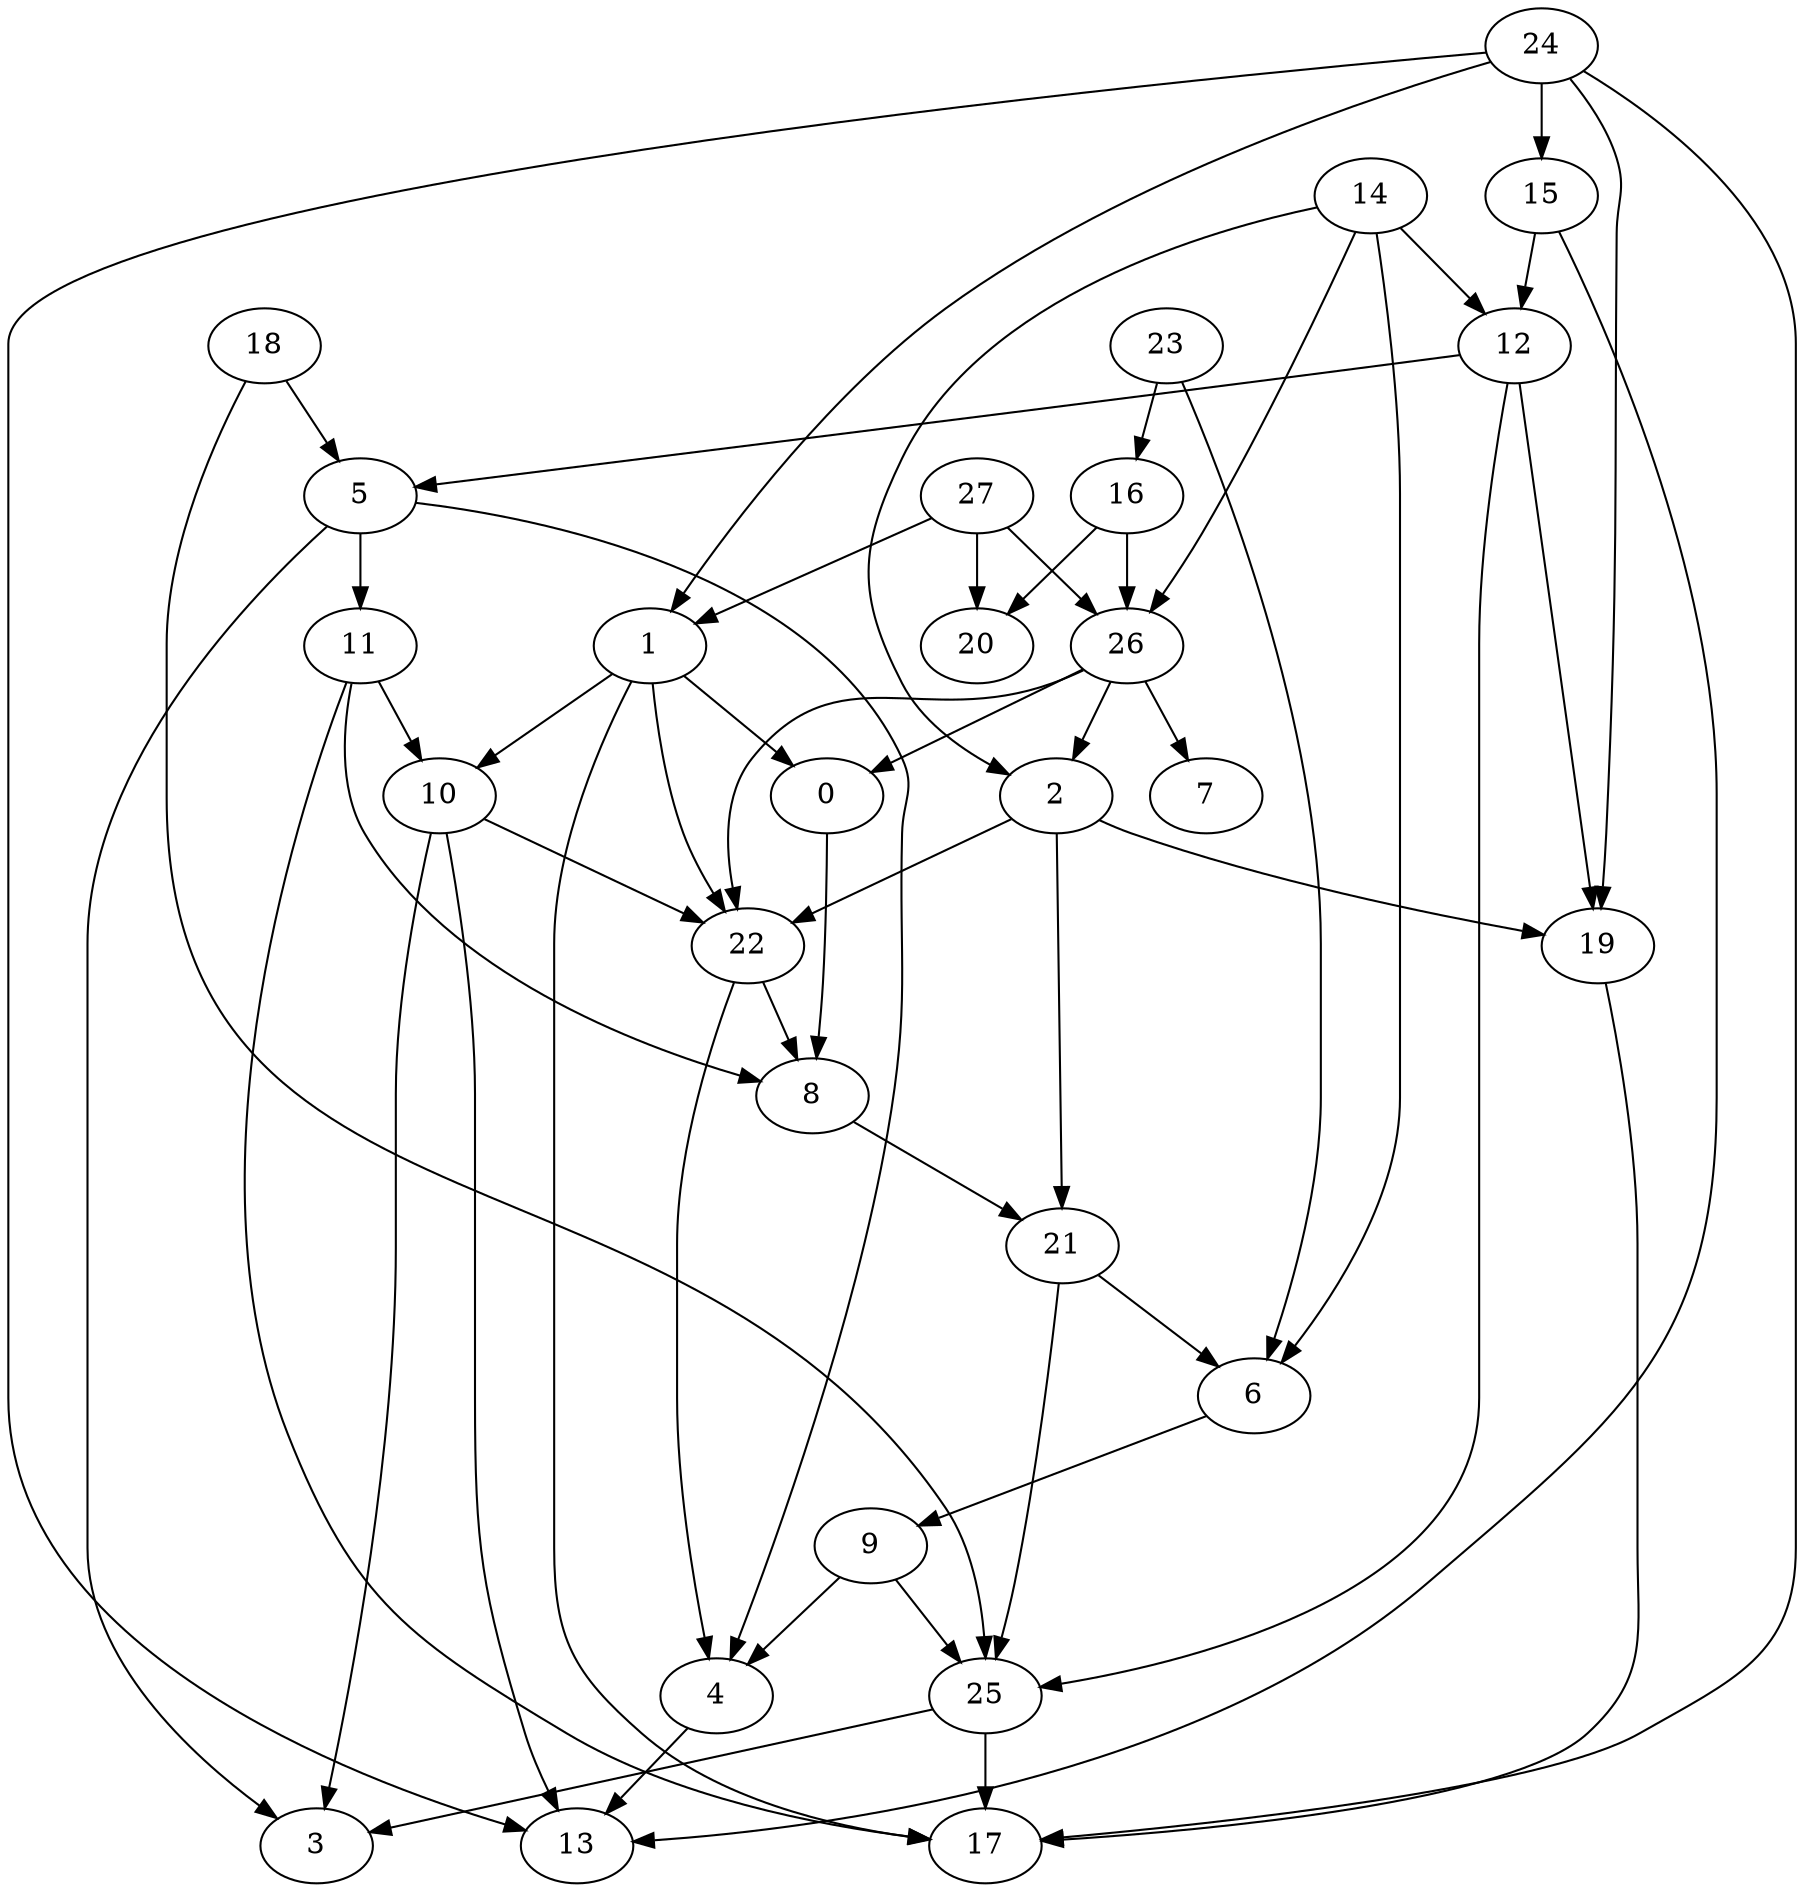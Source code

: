 strict digraph  {
	0	 [pos="1.30539752918,5.58810200254"];
	8	 [pos="1.61718897013,7.00275835019"];
	0 -> 8;
	1	 [pos="1.61153174618,3.99738603212"];
	1 -> 0;
	10	 [pos="1.79950554576,5.00218184838"];
	1 -> 10;
	17	 [pos="1.68717860517,12.0045003266"];
	1 -> 17;
	22	 [pos="1.46782061226,6.00251815017"];
	1 -> 22;
	2	 [pos="1.35503736701,5.00136746282"];
	19	 [pos="1.79571457252,6.00249526359"];
	2 -> 19;
	21	 [pos="1.10109412672,8.00293189725"];
	2 -> 21;
	2 -> 22;
	3	 [pos="1.98962963969,12.0053997884"];
	4	 [pos="1.47170288483,11.0036346134"];
	13	 [pos="1.38521658367,12.0053204022"];
	4 -> 13;
	5	 [pos="1.9980433451,3.00166308538"];
	5 -> 3;
	5 -> 4;
	11	 [pos="2.12640033896,4.00195847158"];
	5 -> 11;
	6	 [pos="1.16167303483,9.00300906084"];
	9	 [pos="1.50629138931,10.0033289549"];
	6 -> 9;
	7	 [pos="0.0,5.49556707539"];
	8 -> 21;
	9 -> 4;
	25	 [pos="1.9168936293,11.0036776972"];
	9 -> 25;
	10 -> 3;
	10 -> 13;
	10 -> 22;
	11 -> 8;
	11 -> 10;
	11 -> 17;
	12	 [pos="1.91899012279,2.00141357572"];
	12 -> 5;
	12 -> 19;
	12 -> 25;
	14	 [pos="1.28423415765,0.998407418093"];
	14 -> 2;
	14 -> 6;
	14 -> 12;
	26	 [pos="1.08834935286,3.99868645338"];
	14 -> 26;
	15	 [pos="1.68032215762,1.00097572297"];
	15 -> 12;
	15 -> 13;
	16	 [pos="0.836717394626,2.99449511059"];
	20	 [pos="0.147603563092,4.57111858515"];
	16 -> 20;
	16 -> 26;
	18	 [pos="2.27252691841,1.99751075827"];
	18 -> 5;
	18 -> 25;
	19 -> 17;
	21 -> 6;
	21 -> 25;
	22 -> 4;
	22 -> 8;
	23	 [pos="0.906323751144,1.98943377142"];
	23 -> 6;
	23 -> 16;
	24	 [pos="1.64569548748,0.0"];
	24 -> 1;
	24 -> 13;
	24 -> 15;
	24 -> 17;
	24 -> 19;
	25 -> 3;
	25 -> 17;
	26 -> 0;
	26 -> 2;
	26 -> 7;
	26 -> 22;
	27	 [pos="0.627078326059,2.9873148653"];
	27 -> 1;
	27 -> 20;
	27 -> 26;
}
